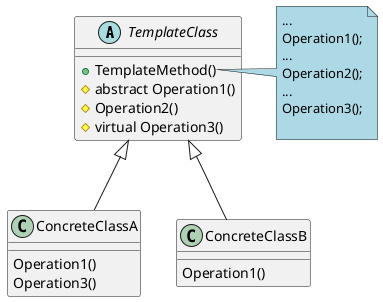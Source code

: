 @startuml Template method

abstract class TemplateClass {
	+ TemplateMethod()
	# abstract Operation1()
	# Operation2()
	# virtual Operation3()
}

note right of TemplateClass::TemplateMethod #LightBlue
...
Operation1();
...
Operation2();
...
Operation3();

endnote

class ConcreteClassA {
	Operation1()
	Operation3()
}

class ConcreteClassB {
	Operation1()
}

ConcreteClassA -up-|> TemplateClass
ConcreteClassB -up-|> TemplateClass

@enduml